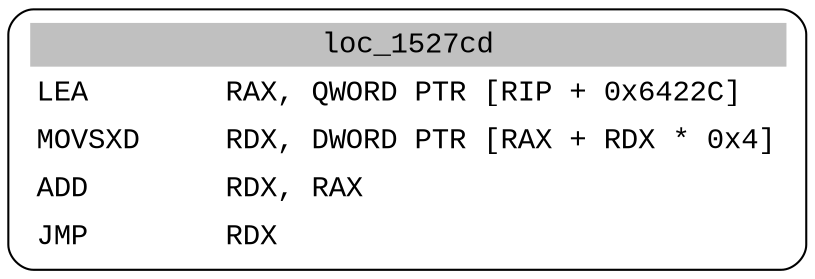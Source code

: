 digraph asm_graph {
1941 [
shape="Mrecord" fontname="Courier New"label =<<table border="0" cellborder="0" cellpadding="3"><tr><td align="center" colspan="2" bgcolor="grey">loc_1527cd</td></tr><tr><td align="left">LEA        RAX, QWORD PTR [RIP + 0x6422C]</td></tr><tr><td align="left">MOVSXD     RDX, DWORD PTR [RAX + RDX * 0x4]</td></tr><tr><td align="left">ADD        RDX, RAX</td></tr><tr><td align="left">JMP        RDX</td></tr></table>> ];
}